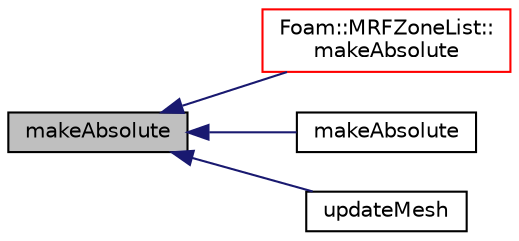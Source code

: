digraph "makeAbsolute"
{
  bgcolor="transparent";
  edge [fontname="Helvetica",fontsize="10",labelfontname="Helvetica",labelfontsize="10"];
  node [fontname="Helvetica",fontsize="10",shape=record];
  rankdir="LR";
  Node1 [label="makeAbsolute",height=0.2,width=0.4,color="black", fillcolor="grey75", style="filled", fontcolor="black"];
  Node1 -> Node2 [dir="back",color="midnightblue",fontsize="10",style="solid",fontname="Helvetica"];
  Node2 [label="Foam::MRFZoneList::\lmakeAbsolute",height=0.2,width=0.4,color="red",URL="$a01542.html#a2861f72cdf04f03a403bb3dd0355043d",tooltip="Make the given relative velocity absolute within the MRF region. "];
  Node1 -> Node3 [dir="back",color="midnightblue",fontsize="10",style="solid",fontname="Helvetica"];
  Node3 [label="makeAbsolute",height=0.2,width=0.4,color="black",URL="$a01541.html#afc7ea79df73e02b82a58745981956e81",tooltip="Make the given relative flux absolute within the MRF region. "];
  Node1 -> Node4 [dir="back",color="midnightblue",fontsize="10",style="solid",fontname="Helvetica"];
  Node4 [label="updateMesh",height=0.2,width=0.4,color="black",URL="$a01541.html#a9c8cde0b192708d622d874f8cc2df66d",tooltip="Update the mesh corresponding to given map. "];
}
